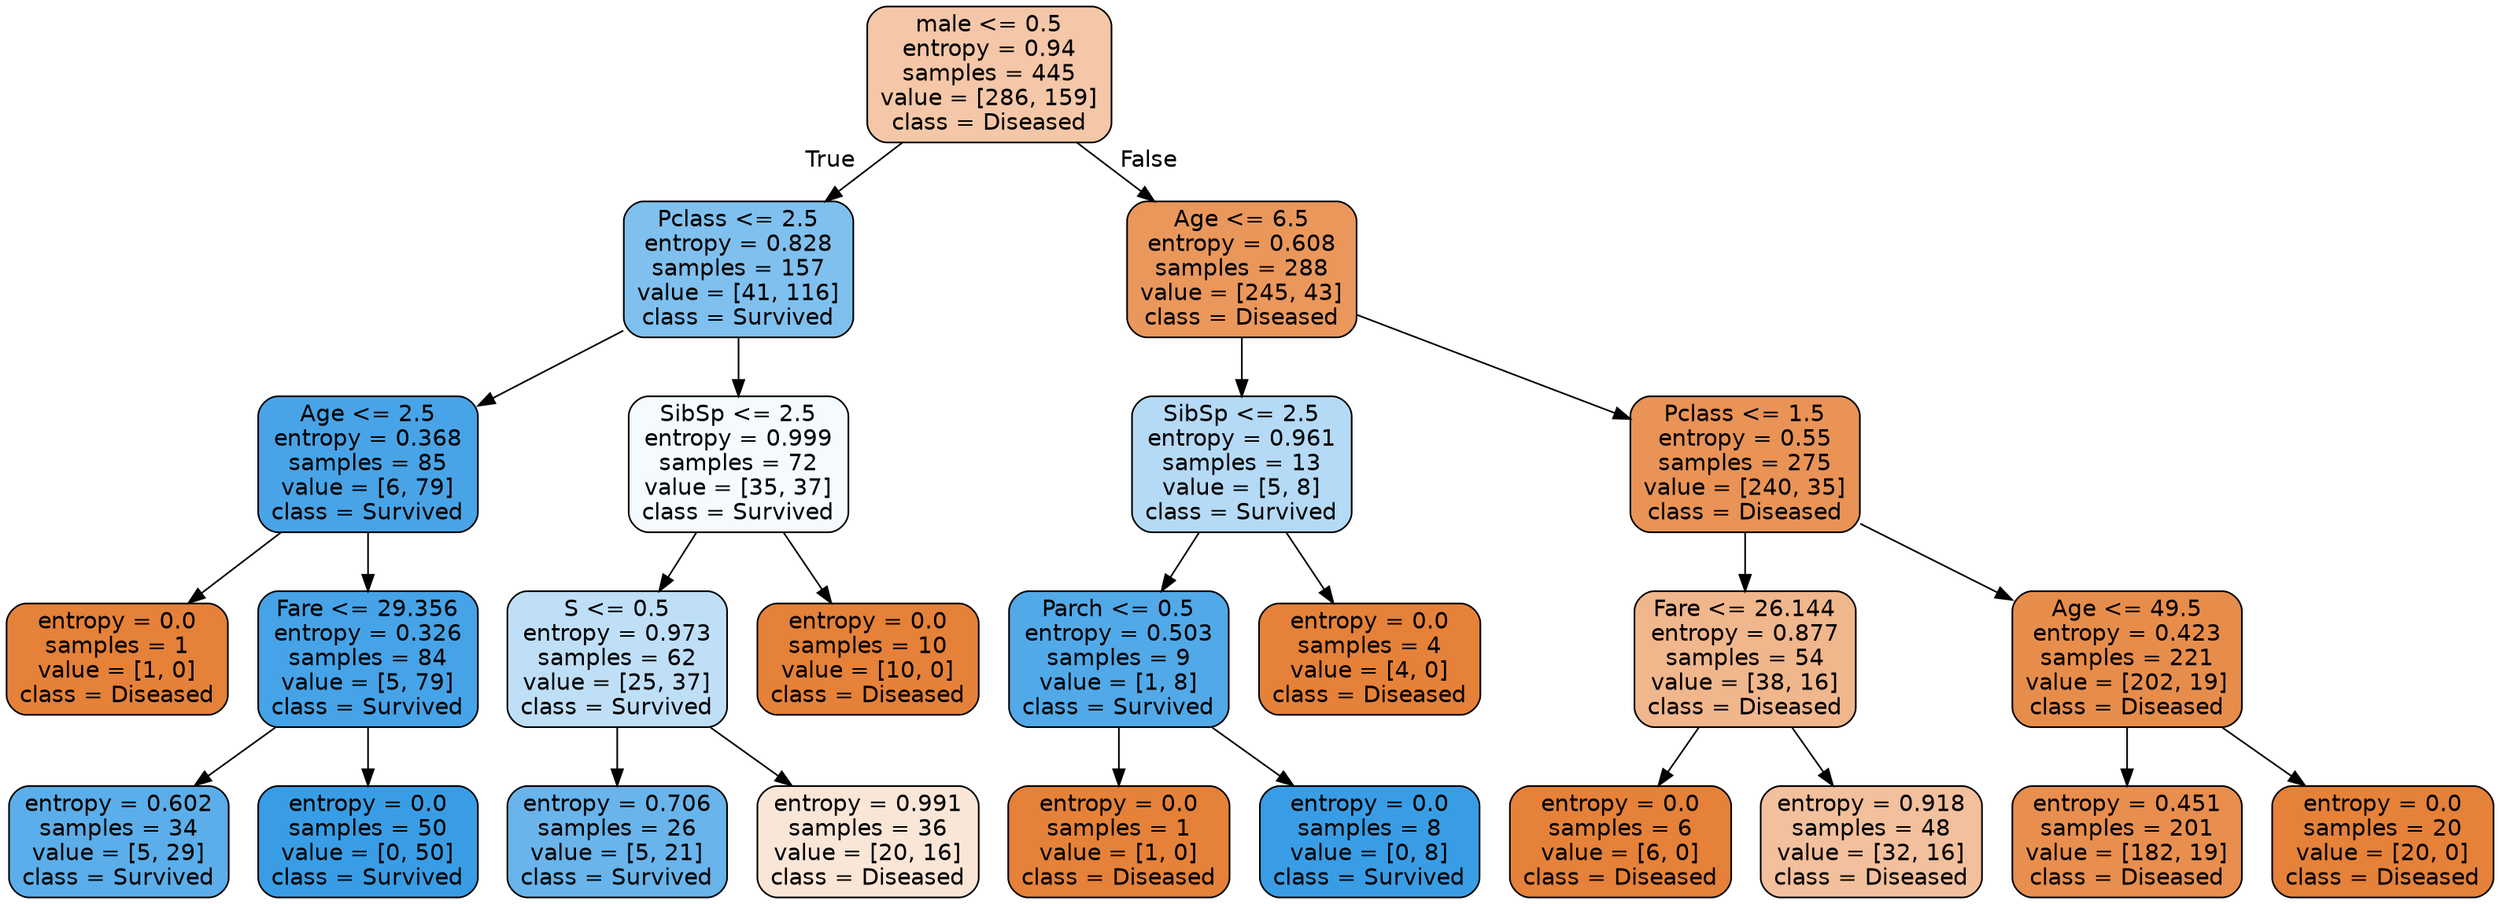 digraph Tree {
node [shape=box, style="filled, rounded", color="black", fontname=helvetica] ;
edge [fontname=helvetica] ;
0 [label="male <= 0.5\nentropy = 0.94\nsamples = 445\nvalue = [286, 159]\nclass = Diseased", fillcolor="#f3c7a7"] ;
1 [label="Pclass <= 2.5\nentropy = 0.828\nsamples = 157\nvalue = [41, 116]\nclass = Survived", fillcolor="#7fc0ee"] ;
0 -> 1 [labeldistance=2.5, labelangle=45, headlabel="True"] ;
2 [label="Age <= 2.5\nentropy = 0.368\nsamples = 85\nvalue = [6, 79]\nclass = Survived", fillcolor="#48a4e7"] ;
1 -> 2 ;
3 [label="entropy = 0.0\nsamples = 1\nvalue = [1, 0]\nclass = Diseased", fillcolor="#e58139"] ;
2 -> 3 ;
4 [label="Fare <= 29.356\nentropy = 0.326\nsamples = 84\nvalue = [5, 79]\nclass = Survived", fillcolor="#46a3e7"] ;
2 -> 4 ;
5 [label="entropy = 0.602\nsamples = 34\nvalue = [5, 29]\nclass = Survived", fillcolor="#5baee9"] ;
4 -> 5 ;
6 [label="entropy = 0.0\nsamples = 50\nvalue = [0, 50]\nclass = Survived", fillcolor="#399de5"] ;
4 -> 6 ;
7 [label="SibSp <= 2.5\nentropy = 0.999\nsamples = 72\nvalue = [35, 37]\nclass = Survived", fillcolor="#f4fafe"] ;
1 -> 7 ;
8 [label="S <= 0.5\nentropy = 0.973\nsamples = 62\nvalue = [25, 37]\nclass = Survived", fillcolor="#bfdff7"] ;
7 -> 8 ;
9 [label="entropy = 0.706\nsamples = 26\nvalue = [5, 21]\nclass = Survived", fillcolor="#68b4eb"] ;
8 -> 9 ;
10 [label="entropy = 0.991\nsamples = 36\nvalue = [20, 16]\nclass = Diseased", fillcolor="#fae6d7"] ;
8 -> 10 ;
11 [label="entropy = 0.0\nsamples = 10\nvalue = [10, 0]\nclass = Diseased", fillcolor="#e58139"] ;
7 -> 11 ;
12 [label="Age <= 6.5\nentropy = 0.608\nsamples = 288\nvalue = [245, 43]\nclass = Diseased", fillcolor="#ea975c"] ;
0 -> 12 [labeldistance=2.5, labelangle=-45, headlabel="False"] ;
13 [label="SibSp <= 2.5\nentropy = 0.961\nsamples = 13\nvalue = [5, 8]\nclass = Survived", fillcolor="#b5daf5"] ;
12 -> 13 ;
14 [label="Parch <= 0.5\nentropy = 0.503\nsamples = 9\nvalue = [1, 8]\nclass = Survived", fillcolor="#52a9e8"] ;
13 -> 14 ;
15 [label="entropy = 0.0\nsamples = 1\nvalue = [1, 0]\nclass = Diseased", fillcolor="#e58139"] ;
14 -> 15 ;
16 [label="entropy = 0.0\nsamples = 8\nvalue = [0, 8]\nclass = Survived", fillcolor="#399de5"] ;
14 -> 16 ;
17 [label="entropy = 0.0\nsamples = 4\nvalue = [4, 0]\nclass = Diseased", fillcolor="#e58139"] ;
13 -> 17 ;
18 [label="Pclass <= 1.5\nentropy = 0.55\nsamples = 275\nvalue = [240, 35]\nclass = Diseased", fillcolor="#e99356"] ;
12 -> 18 ;
19 [label="Fare <= 26.144\nentropy = 0.877\nsamples = 54\nvalue = [38, 16]\nclass = Diseased", fillcolor="#f0b68c"] ;
18 -> 19 ;
20 [label="entropy = 0.0\nsamples = 6\nvalue = [6, 0]\nclass = Diseased", fillcolor="#e58139"] ;
19 -> 20 ;
21 [label="entropy = 0.918\nsamples = 48\nvalue = [32, 16]\nclass = Diseased", fillcolor="#f2c09c"] ;
19 -> 21 ;
22 [label="Age <= 49.5\nentropy = 0.423\nsamples = 221\nvalue = [202, 19]\nclass = Diseased", fillcolor="#e78d4c"] ;
18 -> 22 ;
23 [label="entropy = 0.451\nsamples = 201\nvalue = [182, 19]\nclass = Diseased", fillcolor="#e88e4e"] ;
22 -> 23 ;
24 [label="entropy = 0.0\nsamples = 20\nvalue = [20, 0]\nclass = Diseased", fillcolor="#e58139"] ;
22 -> 24 ;
}